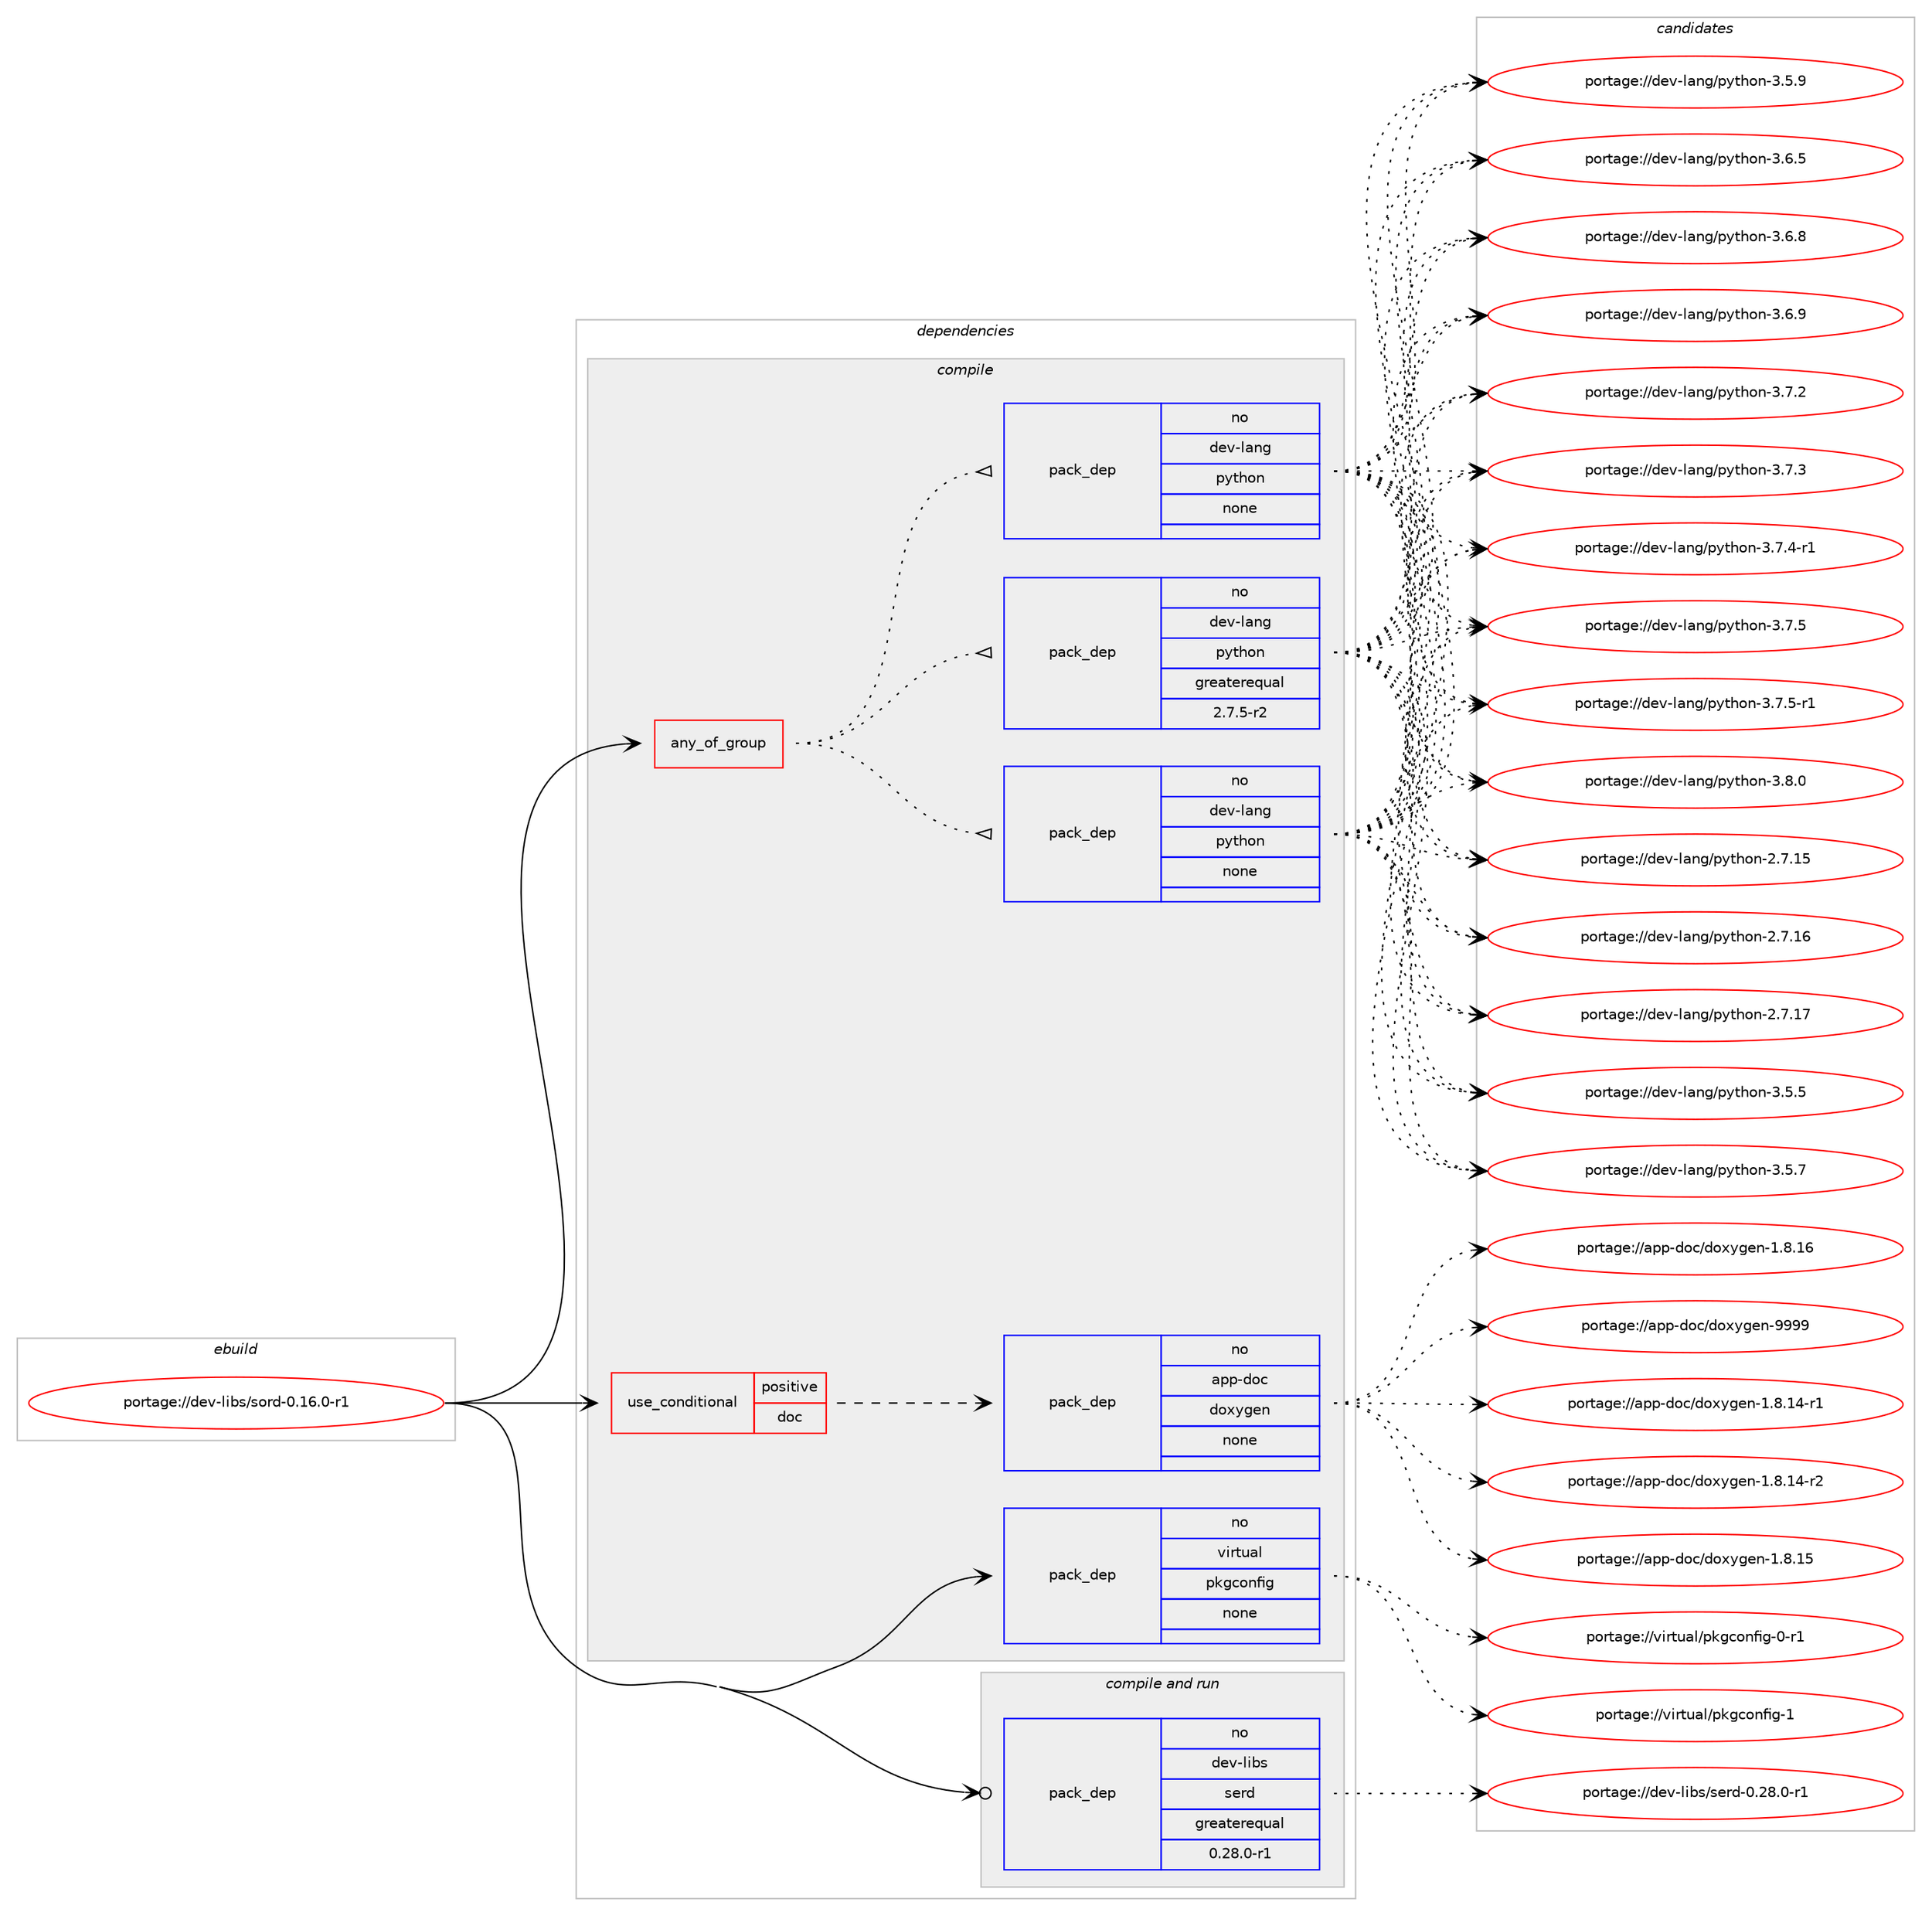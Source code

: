 digraph prolog {

# *************
# Graph options
# *************

newrank=true;
concentrate=true;
compound=true;
graph [rankdir=LR,fontname=Helvetica,fontsize=10,ranksep=1.5];#, ranksep=2.5, nodesep=0.2];
edge  [arrowhead=vee];
node  [fontname=Helvetica,fontsize=10];

# **********
# The ebuild
# **********

subgraph cluster_leftcol {
color=gray;
rank=same;
label=<<i>ebuild</i>>;
id [label="portage://dev-libs/sord-0.16.0-r1", color=red, width=4, href="../dev-libs/sord-0.16.0-r1.svg"];
}

# ****************
# The dependencies
# ****************

subgraph cluster_midcol {
color=gray;
label=<<i>dependencies</i>>;
subgraph cluster_compile {
fillcolor="#eeeeee";
style=filled;
label=<<i>compile</i>>;
subgraph any3051 {
dependency103975 [label=<<TABLE BORDER="0" CELLBORDER="1" CELLSPACING="0" CELLPADDING="4"><TR><TD CELLPADDING="10">any_of_group</TD></TR></TABLE>>, shape=none, color=red];subgraph pack79026 {
dependency103976 [label=<<TABLE BORDER="0" CELLBORDER="1" CELLSPACING="0" CELLPADDING="4" WIDTH="220"><TR><TD ROWSPAN="6" CELLPADDING="30">pack_dep</TD></TR><TR><TD WIDTH="110">no</TD></TR><TR><TD>dev-lang</TD></TR><TR><TD>python</TD></TR><TR><TD>none</TD></TR><TR><TD></TD></TR></TABLE>>, shape=none, color=blue];
}
dependency103975:e -> dependency103976:w [weight=20,style="dotted",arrowhead="oinv"];
subgraph pack79027 {
dependency103977 [label=<<TABLE BORDER="0" CELLBORDER="1" CELLSPACING="0" CELLPADDING="4" WIDTH="220"><TR><TD ROWSPAN="6" CELLPADDING="30">pack_dep</TD></TR><TR><TD WIDTH="110">no</TD></TR><TR><TD>dev-lang</TD></TR><TR><TD>python</TD></TR><TR><TD>none</TD></TR><TR><TD></TD></TR></TABLE>>, shape=none, color=blue];
}
dependency103975:e -> dependency103977:w [weight=20,style="dotted",arrowhead="oinv"];
subgraph pack79028 {
dependency103978 [label=<<TABLE BORDER="0" CELLBORDER="1" CELLSPACING="0" CELLPADDING="4" WIDTH="220"><TR><TD ROWSPAN="6" CELLPADDING="30">pack_dep</TD></TR><TR><TD WIDTH="110">no</TD></TR><TR><TD>dev-lang</TD></TR><TR><TD>python</TD></TR><TR><TD>greaterequal</TD></TR><TR><TD>2.7.5-r2</TD></TR></TABLE>>, shape=none, color=blue];
}
dependency103975:e -> dependency103978:w [weight=20,style="dotted",arrowhead="oinv"];
}
id:e -> dependency103975:w [weight=20,style="solid",arrowhead="vee"];
subgraph cond21839 {
dependency103979 [label=<<TABLE BORDER="0" CELLBORDER="1" CELLSPACING="0" CELLPADDING="4"><TR><TD ROWSPAN="3" CELLPADDING="10">use_conditional</TD></TR><TR><TD>positive</TD></TR><TR><TD>doc</TD></TR></TABLE>>, shape=none, color=red];
subgraph pack79029 {
dependency103980 [label=<<TABLE BORDER="0" CELLBORDER="1" CELLSPACING="0" CELLPADDING="4" WIDTH="220"><TR><TD ROWSPAN="6" CELLPADDING="30">pack_dep</TD></TR><TR><TD WIDTH="110">no</TD></TR><TR><TD>app-doc</TD></TR><TR><TD>doxygen</TD></TR><TR><TD>none</TD></TR><TR><TD></TD></TR></TABLE>>, shape=none, color=blue];
}
dependency103979:e -> dependency103980:w [weight=20,style="dashed",arrowhead="vee"];
}
id:e -> dependency103979:w [weight=20,style="solid",arrowhead="vee"];
subgraph pack79030 {
dependency103981 [label=<<TABLE BORDER="0" CELLBORDER="1" CELLSPACING="0" CELLPADDING="4" WIDTH="220"><TR><TD ROWSPAN="6" CELLPADDING="30">pack_dep</TD></TR><TR><TD WIDTH="110">no</TD></TR><TR><TD>virtual</TD></TR><TR><TD>pkgconfig</TD></TR><TR><TD>none</TD></TR><TR><TD></TD></TR></TABLE>>, shape=none, color=blue];
}
id:e -> dependency103981:w [weight=20,style="solid",arrowhead="vee"];
}
subgraph cluster_compileandrun {
fillcolor="#eeeeee";
style=filled;
label=<<i>compile and run</i>>;
subgraph pack79031 {
dependency103982 [label=<<TABLE BORDER="0" CELLBORDER="1" CELLSPACING="0" CELLPADDING="4" WIDTH="220"><TR><TD ROWSPAN="6" CELLPADDING="30">pack_dep</TD></TR><TR><TD WIDTH="110">no</TD></TR><TR><TD>dev-libs</TD></TR><TR><TD>serd</TD></TR><TR><TD>greaterequal</TD></TR><TR><TD>0.28.0-r1</TD></TR></TABLE>>, shape=none, color=blue];
}
id:e -> dependency103982:w [weight=20,style="solid",arrowhead="odotvee"];
}
subgraph cluster_run {
fillcolor="#eeeeee";
style=filled;
label=<<i>run</i>>;
}
}

# **************
# The candidates
# **************

subgraph cluster_choices {
rank=same;
color=gray;
label=<<i>candidates</i>>;

subgraph choice79026 {
color=black;
nodesep=1;
choiceportage10010111845108971101034711212111610411111045504655464953 [label="portage://dev-lang/python-2.7.15", color=red, width=4,href="../dev-lang/python-2.7.15.svg"];
choiceportage10010111845108971101034711212111610411111045504655464954 [label="portage://dev-lang/python-2.7.16", color=red, width=4,href="../dev-lang/python-2.7.16.svg"];
choiceportage10010111845108971101034711212111610411111045504655464955 [label="portage://dev-lang/python-2.7.17", color=red, width=4,href="../dev-lang/python-2.7.17.svg"];
choiceportage100101118451089711010347112121116104111110455146534653 [label="portage://dev-lang/python-3.5.5", color=red, width=4,href="../dev-lang/python-3.5.5.svg"];
choiceportage100101118451089711010347112121116104111110455146534655 [label="portage://dev-lang/python-3.5.7", color=red, width=4,href="../dev-lang/python-3.5.7.svg"];
choiceportage100101118451089711010347112121116104111110455146534657 [label="portage://dev-lang/python-3.5.9", color=red, width=4,href="../dev-lang/python-3.5.9.svg"];
choiceportage100101118451089711010347112121116104111110455146544653 [label="portage://dev-lang/python-3.6.5", color=red, width=4,href="../dev-lang/python-3.6.5.svg"];
choiceportage100101118451089711010347112121116104111110455146544656 [label="portage://dev-lang/python-3.6.8", color=red, width=4,href="../dev-lang/python-3.6.8.svg"];
choiceportage100101118451089711010347112121116104111110455146544657 [label="portage://dev-lang/python-3.6.9", color=red, width=4,href="../dev-lang/python-3.6.9.svg"];
choiceportage100101118451089711010347112121116104111110455146554650 [label="portage://dev-lang/python-3.7.2", color=red, width=4,href="../dev-lang/python-3.7.2.svg"];
choiceportage100101118451089711010347112121116104111110455146554651 [label="portage://dev-lang/python-3.7.3", color=red, width=4,href="../dev-lang/python-3.7.3.svg"];
choiceportage1001011184510897110103471121211161041111104551465546524511449 [label="portage://dev-lang/python-3.7.4-r1", color=red, width=4,href="../dev-lang/python-3.7.4-r1.svg"];
choiceportage100101118451089711010347112121116104111110455146554653 [label="portage://dev-lang/python-3.7.5", color=red, width=4,href="../dev-lang/python-3.7.5.svg"];
choiceportage1001011184510897110103471121211161041111104551465546534511449 [label="portage://dev-lang/python-3.7.5-r1", color=red, width=4,href="../dev-lang/python-3.7.5-r1.svg"];
choiceportage100101118451089711010347112121116104111110455146564648 [label="portage://dev-lang/python-3.8.0", color=red, width=4,href="../dev-lang/python-3.8.0.svg"];
dependency103976:e -> choiceportage10010111845108971101034711212111610411111045504655464953:w [style=dotted,weight="100"];
dependency103976:e -> choiceportage10010111845108971101034711212111610411111045504655464954:w [style=dotted,weight="100"];
dependency103976:e -> choiceportage10010111845108971101034711212111610411111045504655464955:w [style=dotted,weight="100"];
dependency103976:e -> choiceportage100101118451089711010347112121116104111110455146534653:w [style=dotted,weight="100"];
dependency103976:e -> choiceportage100101118451089711010347112121116104111110455146534655:w [style=dotted,weight="100"];
dependency103976:e -> choiceportage100101118451089711010347112121116104111110455146534657:w [style=dotted,weight="100"];
dependency103976:e -> choiceportage100101118451089711010347112121116104111110455146544653:w [style=dotted,weight="100"];
dependency103976:e -> choiceportage100101118451089711010347112121116104111110455146544656:w [style=dotted,weight="100"];
dependency103976:e -> choiceportage100101118451089711010347112121116104111110455146544657:w [style=dotted,weight="100"];
dependency103976:e -> choiceportage100101118451089711010347112121116104111110455146554650:w [style=dotted,weight="100"];
dependency103976:e -> choiceportage100101118451089711010347112121116104111110455146554651:w [style=dotted,weight="100"];
dependency103976:e -> choiceportage1001011184510897110103471121211161041111104551465546524511449:w [style=dotted,weight="100"];
dependency103976:e -> choiceportage100101118451089711010347112121116104111110455146554653:w [style=dotted,weight="100"];
dependency103976:e -> choiceportage1001011184510897110103471121211161041111104551465546534511449:w [style=dotted,weight="100"];
dependency103976:e -> choiceportage100101118451089711010347112121116104111110455146564648:w [style=dotted,weight="100"];
}
subgraph choice79027 {
color=black;
nodesep=1;
choiceportage10010111845108971101034711212111610411111045504655464953 [label="portage://dev-lang/python-2.7.15", color=red, width=4,href="../dev-lang/python-2.7.15.svg"];
choiceportage10010111845108971101034711212111610411111045504655464954 [label="portage://dev-lang/python-2.7.16", color=red, width=4,href="../dev-lang/python-2.7.16.svg"];
choiceportage10010111845108971101034711212111610411111045504655464955 [label="portage://dev-lang/python-2.7.17", color=red, width=4,href="../dev-lang/python-2.7.17.svg"];
choiceportage100101118451089711010347112121116104111110455146534653 [label="portage://dev-lang/python-3.5.5", color=red, width=4,href="../dev-lang/python-3.5.5.svg"];
choiceportage100101118451089711010347112121116104111110455146534655 [label="portage://dev-lang/python-3.5.7", color=red, width=4,href="../dev-lang/python-3.5.7.svg"];
choiceportage100101118451089711010347112121116104111110455146534657 [label="portage://dev-lang/python-3.5.9", color=red, width=4,href="../dev-lang/python-3.5.9.svg"];
choiceportage100101118451089711010347112121116104111110455146544653 [label="portage://dev-lang/python-3.6.5", color=red, width=4,href="../dev-lang/python-3.6.5.svg"];
choiceportage100101118451089711010347112121116104111110455146544656 [label="portage://dev-lang/python-3.6.8", color=red, width=4,href="../dev-lang/python-3.6.8.svg"];
choiceportage100101118451089711010347112121116104111110455146544657 [label="portage://dev-lang/python-3.6.9", color=red, width=4,href="../dev-lang/python-3.6.9.svg"];
choiceportage100101118451089711010347112121116104111110455146554650 [label="portage://dev-lang/python-3.7.2", color=red, width=4,href="../dev-lang/python-3.7.2.svg"];
choiceportage100101118451089711010347112121116104111110455146554651 [label="portage://dev-lang/python-3.7.3", color=red, width=4,href="../dev-lang/python-3.7.3.svg"];
choiceportage1001011184510897110103471121211161041111104551465546524511449 [label="portage://dev-lang/python-3.7.4-r1", color=red, width=4,href="../dev-lang/python-3.7.4-r1.svg"];
choiceportage100101118451089711010347112121116104111110455146554653 [label="portage://dev-lang/python-3.7.5", color=red, width=4,href="../dev-lang/python-3.7.5.svg"];
choiceportage1001011184510897110103471121211161041111104551465546534511449 [label="portage://dev-lang/python-3.7.5-r1", color=red, width=4,href="../dev-lang/python-3.7.5-r1.svg"];
choiceportage100101118451089711010347112121116104111110455146564648 [label="portage://dev-lang/python-3.8.0", color=red, width=4,href="../dev-lang/python-3.8.0.svg"];
dependency103977:e -> choiceportage10010111845108971101034711212111610411111045504655464953:w [style=dotted,weight="100"];
dependency103977:e -> choiceportage10010111845108971101034711212111610411111045504655464954:w [style=dotted,weight="100"];
dependency103977:e -> choiceportage10010111845108971101034711212111610411111045504655464955:w [style=dotted,weight="100"];
dependency103977:e -> choiceportage100101118451089711010347112121116104111110455146534653:w [style=dotted,weight="100"];
dependency103977:e -> choiceportage100101118451089711010347112121116104111110455146534655:w [style=dotted,weight="100"];
dependency103977:e -> choiceportage100101118451089711010347112121116104111110455146534657:w [style=dotted,weight="100"];
dependency103977:e -> choiceportage100101118451089711010347112121116104111110455146544653:w [style=dotted,weight="100"];
dependency103977:e -> choiceportage100101118451089711010347112121116104111110455146544656:w [style=dotted,weight="100"];
dependency103977:e -> choiceportage100101118451089711010347112121116104111110455146544657:w [style=dotted,weight="100"];
dependency103977:e -> choiceportage100101118451089711010347112121116104111110455146554650:w [style=dotted,weight="100"];
dependency103977:e -> choiceportage100101118451089711010347112121116104111110455146554651:w [style=dotted,weight="100"];
dependency103977:e -> choiceportage1001011184510897110103471121211161041111104551465546524511449:w [style=dotted,weight="100"];
dependency103977:e -> choiceportage100101118451089711010347112121116104111110455146554653:w [style=dotted,weight="100"];
dependency103977:e -> choiceportage1001011184510897110103471121211161041111104551465546534511449:w [style=dotted,weight="100"];
dependency103977:e -> choiceportage100101118451089711010347112121116104111110455146564648:w [style=dotted,weight="100"];
}
subgraph choice79028 {
color=black;
nodesep=1;
choiceportage10010111845108971101034711212111610411111045504655464953 [label="portage://dev-lang/python-2.7.15", color=red, width=4,href="../dev-lang/python-2.7.15.svg"];
choiceportage10010111845108971101034711212111610411111045504655464954 [label="portage://dev-lang/python-2.7.16", color=red, width=4,href="../dev-lang/python-2.7.16.svg"];
choiceportage10010111845108971101034711212111610411111045504655464955 [label="portage://dev-lang/python-2.7.17", color=red, width=4,href="../dev-lang/python-2.7.17.svg"];
choiceportage100101118451089711010347112121116104111110455146534653 [label="portage://dev-lang/python-3.5.5", color=red, width=4,href="../dev-lang/python-3.5.5.svg"];
choiceportage100101118451089711010347112121116104111110455146534655 [label="portage://dev-lang/python-3.5.7", color=red, width=4,href="../dev-lang/python-3.5.7.svg"];
choiceportage100101118451089711010347112121116104111110455146534657 [label="portage://dev-lang/python-3.5.9", color=red, width=4,href="../dev-lang/python-3.5.9.svg"];
choiceportage100101118451089711010347112121116104111110455146544653 [label="portage://dev-lang/python-3.6.5", color=red, width=4,href="../dev-lang/python-3.6.5.svg"];
choiceportage100101118451089711010347112121116104111110455146544656 [label="portage://dev-lang/python-3.6.8", color=red, width=4,href="../dev-lang/python-3.6.8.svg"];
choiceportage100101118451089711010347112121116104111110455146544657 [label="portage://dev-lang/python-3.6.9", color=red, width=4,href="../dev-lang/python-3.6.9.svg"];
choiceportage100101118451089711010347112121116104111110455146554650 [label="portage://dev-lang/python-3.7.2", color=red, width=4,href="../dev-lang/python-3.7.2.svg"];
choiceportage100101118451089711010347112121116104111110455146554651 [label="portage://dev-lang/python-3.7.3", color=red, width=4,href="../dev-lang/python-3.7.3.svg"];
choiceportage1001011184510897110103471121211161041111104551465546524511449 [label="portage://dev-lang/python-3.7.4-r1", color=red, width=4,href="../dev-lang/python-3.7.4-r1.svg"];
choiceportage100101118451089711010347112121116104111110455146554653 [label="portage://dev-lang/python-3.7.5", color=red, width=4,href="../dev-lang/python-3.7.5.svg"];
choiceportage1001011184510897110103471121211161041111104551465546534511449 [label="portage://dev-lang/python-3.7.5-r1", color=red, width=4,href="../dev-lang/python-3.7.5-r1.svg"];
choiceportage100101118451089711010347112121116104111110455146564648 [label="portage://dev-lang/python-3.8.0", color=red, width=4,href="../dev-lang/python-3.8.0.svg"];
dependency103978:e -> choiceportage10010111845108971101034711212111610411111045504655464953:w [style=dotted,weight="100"];
dependency103978:e -> choiceportage10010111845108971101034711212111610411111045504655464954:w [style=dotted,weight="100"];
dependency103978:e -> choiceportage10010111845108971101034711212111610411111045504655464955:w [style=dotted,weight="100"];
dependency103978:e -> choiceportage100101118451089711010347112121116104111110455146534653:w [style=dotted,weight="100"];
dependency103978:e -> choiceportage100101118451089711010347112121116104111110455146534655:w [style=dotted,weight="100"];
dependency103978:e -> choiceportage100101118451089711010347112121116104111110455146534657:w [style=dotted,weight="100"];
dependency103978:e -> choiceportage100101118451089711010347112121116104111110455146544653:w [style=dotted,weight="100"];
dependency103978:e -> choiceportage100101118451089711010347112121116104111110455146544656:w [style=dotted,weight="100"];
dependency103978:e -> choiceportage100101118451089711010347112121116104111110455146544657:w [style=dotted,weight="100"];
dependency103978:e -> choiceportage100101118451089711010347112121116104111110455146554650:w [style=dotted,weight="100"];
dependency103978:e -> choiceportage100101118451089711010347112121116104111110455146554651:w [style=dotted,weight="100"];
dependency103978:e -> choiceportage1001011184510897110103471121211161041111104551465546524511449:w [style=dotted,weight="100"];
dependency103978:e -> choiceportage100101118451089711010347112121116104111110455146554653:w [style=dotted,weight="100"];
dependency103978:e -> choiceportage1001011184510897110103471121211161041111104551465546534511449:w [style=dotted,weight="100"];
dependency103978:e -> choiceportage100101118451089711010347112121116104111110455146564648:w [style=dotted,weight="100"];
}
subgraph choice79029 {
color=black;
nodesep=1;
choiceportage97112112451001119947100111120121103101110454946564649524511449 [label="portage://app-doc/doxygen-1.8.14-r1", color=red, width=4,href="../app-doc/doxygen-1.8.14-r1.svg"];
choiceportage97112112451001119947100111120121103101110454946564649524511450 [label="portage://app-doc/doxygen-1.8.14-r2", color=red, width=4,href="../app-doc/doxygen-1.8.14-r2.svg"];
choiceportage9711211245100111994710011112012110310111045494656464953 [label="portage://app-doc/doxygen-1.8.15", color=red, width=4,href="../app-doc/doxygen-1.8.15.svg"];
choiceportage9711211245100111994710011112012110310111045494656464954 [label="portage://app-doc/doxygen-1.8.16", color=red, width=4,href="../app-doc/doxygen-1.8.16.svg"];
choiceportage971121124510011199471001111201211031011104557575757 [label="portage://app-doc/doxygen-9999", color=red, width=4,href="../app-doc/doxygen-9999.svg"];
dependency103980:e -> choiceportage97112112451001119947100111120121103101110454946564649524511449:w [style=dotted,weight="100"];
dependency103980:e -> choiceportage97112112451001119947100111120121103101110454946564649524511450:w [style=dotted,weight="100"];
dependency103980:e -> choiceportage9711211245100111994710011112012110310111045494656464953:w [style=dotted,weight="100"];
dependency103980:e -> choiceportage9711211245100111994710011112012110310111045494656464954:w [style=dotted,weight="100"];
dependency103980:e -> choiceportage971121124510011199471001111201211031011104557575757:w [style=dotted,weight="100"];
}
subgraph choice79030 {
color=black;
nodesep=1;
choiceportage11810511411611797108471121071039911111010210510345484511449 [label="portage://virtual/pkgconfig-0-r1", color=red, width=4,href="../virtual/pkgconfig-0-r1.svg"];
choiceportage1181051141161179710847112107103991111101021051034549 [label="portage://virtual/pkgconfig-1", color=red, width=4,href="../virtual/pkgconfig-1.svg"];
dependency103981:e -> choiceportage11810511411611797108471121071039911111010210510345484511449:w [style=dotted,weight="100"];
dependency103981:e -> choiceportage1181051141161179710847112107103991111101021051034549:w [style=dotted,weight="100"];
}
subgraph choice79031 {
color=black;
nodesep=1;
choiceportage100101118451081059811547115101114100454846505646484511449 [label="portage://dev-libs/serd-0.28.0-r1", color=red, width=4,href="../dev-libs/serd-0.28.0-r1.svg"];
dependency103982:e -> choiceportage100101118451081059811547115101114100454846505646484511449:w [style=dotted,weight="100"];
}
}

}
